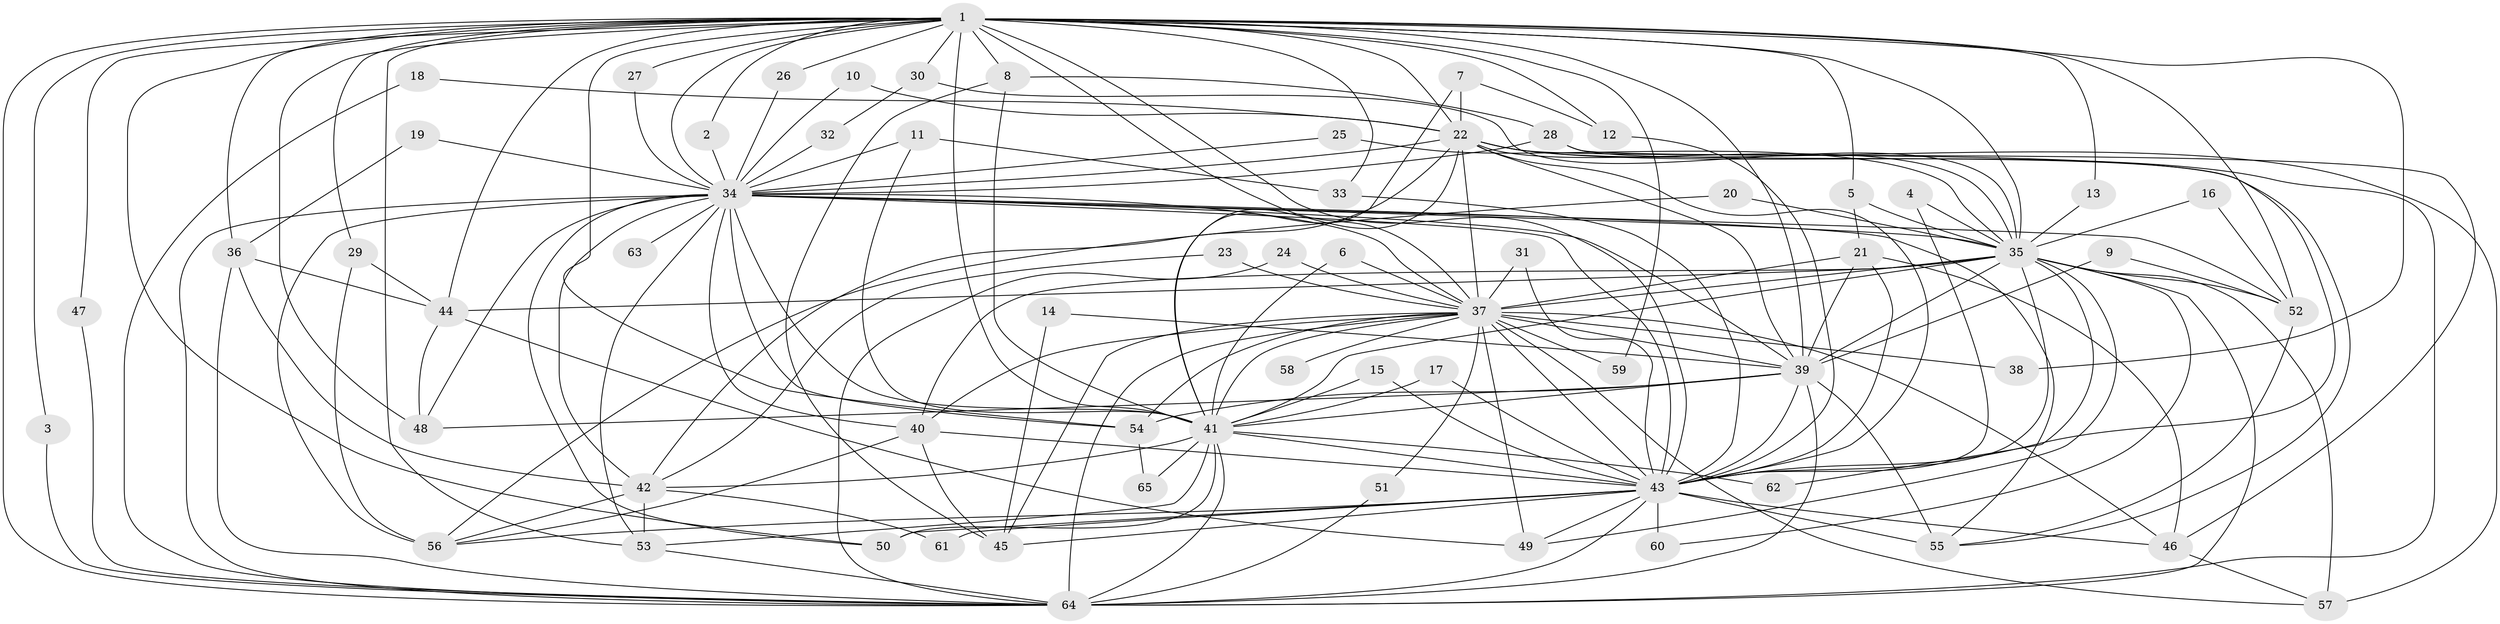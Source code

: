 // original degree distribution, {21: 0.007692307692307693, 23: 0.007692307692307693, 29: 0.007692307692307693, 15: 0.007692307692307693, 30: 0.007692307692307693, 33: 0.007692307692307693, 20: 0.007692307692307693, 17: 0.007692307692307693, 27: 0.007692307692307693, 18: 0.007692307692307693, 5: 0.038461538461538464, 2: 0.5461538461538461, 6: 0.046153846153846156, 3: 0.18461538461538463, 7: 0.015384615384615385, 4: 0.09230769230769231}
// Generated by graph-tools (version 1.1) at 2025/25/03/09/25 03:25:38]
// undirected, 65 vertices, 180 edges
graph export_dot {
graph [start="1"]
  node [color=gray90,style=filled];
  1;
  2;
  3;
  4;
  5;
  6;
  7;
  8;
  9;
  10;
  11;
  12;
  13;
  14;
  15;
  16;
  17;
  18;
  19;
  20;
  21;
  22;
  23;
  24;
  25;
  26;
  27;
  28;
  29;
  30;
  31;
  32;
  33;
  34;
  35;
  36;
  37;
  38;
  39;
  40;
  41;
  42;
  43;
  44;
  45;
  46;
  47;
  48;
  49;
  50;
  51;
  52;
  53;
  54;
  55;
  56;
  57;
  58;
  59;
  60;
  61;
  62;
  63;
  64;
  65;
  1 -- 2 [weight=1.0];
  1 -- 3 [weight=1.0];
  1 -- 5 [weight=1.0];
  1 -- 8 [weight=1.0];
  1 -- 12 [weight=1.0];
  1 -- 13 [weight=1.0];
  1 -- 22 [weight=4.0];
  1 -- 26 [weight=1.0];
  1 -- 27 [weight=2.0];
  1 -- 29 [weight=1.0];
  1 -- 30 [weight=2.0];
  1 -- 33 [weight=1.0];
  1 -- 34 [weight=2.0];
  1 -- 35 [weight=2.0];
  1 -- 36 [weight=1.0];
  1 -- 37 [weight=2.0];
  1 -- 38 [weight=1.0];
  1 -- 39 [weight=2.0];
  1 -- 41 [weight=2.0];
  1 -- 43 [weight=3.0];
  1 -- 44 [weight=2.0];
  1 -- 47 [weight=1.0];
  1 -- 48 [weight=1.0];
  1 -- 50 [weight=1.0];
  1 -- 52 [weight=1.0];
  1 -- 53 [weight=1.0];
  1 -- 54 [weight=2.0];
  1 -- 59 [weight=1.0];
  1 -- 64 [weight=2.0];
  2 -- 34 [weight=1.0];
  3 -- 64 [weight=1.0];
  4 -- 35 [weight=1.0];
  4 -- 43 [weight=1.0];
  5 -- 21 [weight=1.0];
  5 -- 35 [weight=1.0];
  6 -- 37 [weight=1.0];
  6 -- 41 [weight=1.0];
  7 -- 12 [weight=1.0];
  7 -- 22 [weight=1.0];
  7 -- 41 [weight=1.0];
  8 -- 28 [weight=1.0];
  8 -- 41 [weight=1.0];
  8 -- 45 [weight=1.0];
  9 -- 39 [weight=1.0];
  9 -- 52 [weight=1.0];
  10 -- 22 [weight=1.0];
  10 -- 34 [weight=1.0];
  11 -- 33 [weight=1.0];
  11 -- 34 [weight=1.0];
  11 -- 41 [weight=1.0];
  12 -- 43 [weight=1.0];
  13 -- 35 [weight=1.0];
  14 -- 39 [weight=1.0];
  14 -- 45 [weight=1.0];
  15 -- 41 [weight=1.0];
  15 -- 43 [weight=1.0];
  16 -- 35 [weight=1.0];
  16 -- 52 [weight=1.0];
  17 -- 41 [weight=1.0];
  17 -- 43 [weight=1.0];
  18 -- 22 [weight=1.0];
  18 -- 64 [weight=1.0];
  19 -- 34 [weight=1.0];
  19 -- 36 [weight=1.0];
  20 -- 35 [weight=1.0];
  20 -- 56 [weight=1.0];
  21 -- 37 [weight=2.0];
  21 -- 39 [weight=1.0];
  21 -- 43 [weight=2.0];
  21 -- 46 [weight=1.0];
  22 -- 34 [weight=1.0];
  22 -- 35 [weight=2.0];
  22 -- 37 [weight=1.0];
  22 -- 39 [weight=1.0];
  22 -- 41 [weight=1.0];
  22 -- 42 [weight=1.0];
  22 -- 43 [weight=2.0];
  22 -- 55 [weight=1.0];
  22 -- 57 [weight=1.0];
  22 -- 64 [weight=1.0];
  23 -- 37 [weight=1.0];
  23 -- 42 [weight=1.0];
  24 -- 37 [weight=1.0];
  24 -- 64 [weight=1.0];
  25 -- 34 [weight=1.0];
  25 -- 35 [weight=1.0];
  26 -- 34 [weight=1.0];
  27 -- 34 [weight=1.0];
  28 -- 34 [weight=1.0];
  28 -- 43 [weight=1.0];
  28 -- 46 [weight=1.0];
  29 -- 44 [weight=1.0];
  29 -- 56 [weight=1.0];
  30 -- 32 [weight=1.0];
  30 -- 35 [weight=1.0];
  31 -- 37 [weight=1.0];
  31 -- 43 [weight=1.0];
  32 -- 34 [weight=1.0];
  33 -- 43 [weight=1.0];
  34 -- 35 [weight=1.0];
  34 -- 37 [weight=1.0];
  34 -- 39 [weight=1.0];
  34 -- 40 [weight=1.0];
  34 -- 41 [weight=1.0];
  34 -- 42 [weight=2.0];
  34 -- 43 [weight=2.0];
  34 -- 48 [weight=2.0];
  34 -- 50 [weight=1.0];
  34 -- 52 [weight=1.0];
  34 -- 53 [weight=1.0];
  34 -- 54 [weight=1.0];
  34 -- 55 [weight=1.0];
  34 -- 56 [weight=2.0];
  34 -- 63 [weight=1.0];
  34 -- 64 [weight=1.0];
  35 -- 37 [weight=2.0];
  35 -- 39 [weight=1.0];
  35 -- 40 [weight=1.0];
  35 -- 41 [weight=1.0];
  35 -- 43 [weight=2.0];
  35 -- 44 [weight=3.0];
  35 -- 49 [weight=1.0];
  35 -- 52 [weight=1.0];
  35 -- 57 [weight=1.0];
  35 -- 60 [weight=2.0];
  35 -- 62 [weight=1.0];
  35 -- 64 [weight=1.0];
  36 -- 42 [weight=1.0];
  36 -- 44 [weight=1.0];
  36 -- 64 [weight=1.0];
  37 -- 38 [weight=1.0];
  37 -- 39 [weight=1.0];
  37 -- 40 [weight=1.0];
  37 -- 41 [weight=1.0];
  37 -- 43 [weight=1.0];
  37 -- 45 [weight=1.0];
  37 -- 46 [weight=1.0];
  37 -- 49 [weight=1.0];
  37 -- 51 [weight=1.0];
  37 -- 54 [weight=1.0];
  37 -- 57 [weight=1.0];
  37 -- 58 [weight=1.0];
  37 -- 59 [weight=1.0];
  37 -- 64 [weight=1.0];
  39 -- 41 [weight=1.0];
  39 -- 43 [weight=1.0];
  39 -- 48 [weight=1.0];
  39 -- 54 [weight=1.0];
  39 -- 55 [weight=3.0];
  39 -- 64 [weight=2.0];
  40 -- 43 [weight=1.0];
  40 -- 45 [weight=1.0];
  40 -- 56 [weight=1.0];
  41 -- 42 [weight=1.0];
  41 -- 43 [weight=2.0];
  41 -- 50 [weight=1.0];
  41 -- 53 [weight=1.0];
  41 -- 62 [weight=1.0];
  41 -- 64 [weight=1.0];
  41 -- 65 [weight=1.0];
  42 -- 53 [weight=2.0];
  42 -- 56 [weight=1.0];
  42 -- 61 [weight=1.0];
  43 -- 45 [weight=1.0];
  43 -- 46 [weight=2.0];
  43 -- 49 [weight=1.0];
  43 -- 50 [weight=1.0];
  43 -- 55 [weight=1.0];
  43 -- 56 [weight=1.0];
  43 -- 60 [weight=1.0];
  43 -- 61 [weight=1.0];
  43 -- 64 [weight=3.0];
  44 -- 48 [weight=1.0];
  44 -- 49 [weight=1.0];
  46 -- 57 [weight=1.0];
  47 -- 64 [weight=1.0];
  51 -- 64 [weight=1.0];
  52 -- 55 [weight=1.0];
  53 -- 64 [weight=1.0];
  54 -- 65 [weight=1.0];
}
